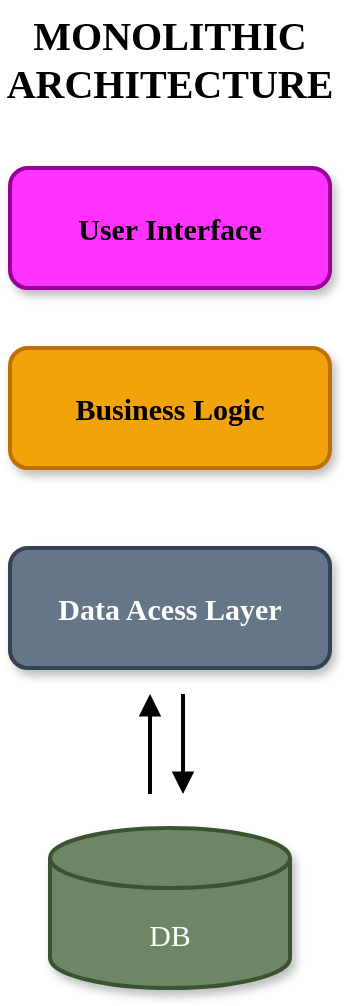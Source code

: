 <mxfile>
    <diagram id="ebu0yD5T-y7D76ZlQ7Ex" name="페이지-1">
        <mxGraphModel dx="798" dy="617" grid="1" gridSize="10" guides="1" tooltips="1" connect="1" arrows="1" fold="1" page="1" pageScale="1" pageWidth="827" pageHeight="1169" math="0" shadow="0">
            <root>
                <mxCell id="0"/>
                <mxCell id="1" parent="0"/>
                <mxCell id="2" value="User Interface" style="rounded=1;whiteSpace=wrap;html=1;fontFamily=Comic Sans MS;fontStyle=1;fontSize=15;glass=0;shadow=1;strokeWidth=2;fillColor=#FF33FF;strokeColor=#990099;" parent="1" vertex="1">
                    <mxGeometry x="80" y="230" width="160" height="60" as="geometry"/>
                </mxCell>
                <mxCell id="3" value="Business Logic" style="rounded=1;whiteSpace=wrap;html=1;fontFamily=Comic Sans MS;fontStyle=1;fontSize=15;glass=0;shadow=1;strokeWidth=2;fillColor=#f0a30a;fontColor=#000000;strokeColor=#BD7000;" parent="1" vertex="1">
                    <mxGeometry x="80" y="320" width="160" height="60" as="geometry"/>
                </mxCell>
                <mxCell id="4" value="Data Acess Layer" style="rounded=1;whiteSpace=wrap;html=1;fontFamily=Comic Sans MS;fontStyle=1;fontSize=15;glass=0;shadow=1;strokeWidth=2;fillColor=#647687;fontColor=#ffffff;strokeColor=#314354;" parent="1" vertex="1">
                    <mxGeometry x="80" y="420" width="160" height="60" as="geometry"/>
                </mxCell>
                <mxCell id="5" value="DB" style="shape=cylinder3;whiteSpace=wrap;html=1;boundedLbl=1;backgroundOutline=1;size=15;fontFamily=Comic Sans MS;fontSize=15;shadow=1;strokeWidth=2;fillColor=#6d8764;fontColor=#ffffff;strokeColor=#3A5431;" parent="1" vertex="1">
                    <mxGeometry x="100" y="560" width="120" height="80" as="geometry"/>
                </mxCell>
                <mxCell id="6" value="" style="endArrow=block;html=1;fontFamily=Comic Sans MS;fontSize=15;endFill=1;strokeWidth=2;" parent="1" edge="1">
                    <mxGeometry width="50" height="50" relative="1" as="geometry">
                        <mxPoint x="150" y="543" as="sourcePoint"/>
                        <mxPoint x="150" y="493" as="targetPoint"/>
                    </mxGeometry>
                </mxCell>
                <mxCell id="7" value="" style="endArrow=none;html=1;fontFamily=Comic Sans MS;fontSize=15;endFill=0;startArrow=block;startFill=1;strokeWidth=2;" parent="1" edge="1">
                    <mxGeometry width="50" height="50" relative="1" as="geometry">
                        <mxPoint x="166.5" y="543" as="sourcePoint"/>
                        <mxPoint x="166.5" y="493" as="targetPoint"/>
                    </mxGeometry>
                </mxCell>
                <mxCell id="8" value="MONOLITHIC ARCHITECTURE" style="text;html=1;strokeColor=none;fillColor=none;align=center;verticalAlign=middle;whiteSpace=wrap;rounded=0;shadow=1;glass=0;sketch=1;fontFamily=Comic Sans MS;fontSize=20;fontStyle=1" parent="1" vertex="1">
                    <mxGeometry x="80" y="150" width="160" height="50" as="geometry"/>
                </mxCell>
            </root>
        </mxGraphModel>
    </diagram>
</mxfile>